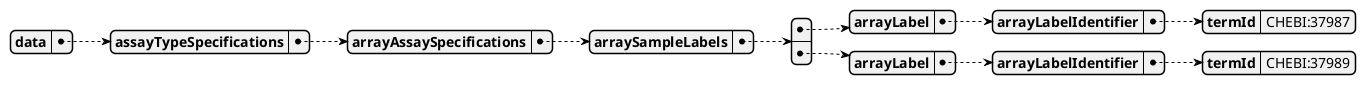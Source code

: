 @startjson

{
    "data": {
        "assayTypeSpecifications": {
            "arrayAssaySpecifications": {
                "arraySampleLabels": [
                    {
                        "arrayLabel": {
                            "arrayLabelIdentifier": {
                                "termId": "CHEBI:37987"
                            }
                        }
                    },
                    {
                        "arrayLabel": {
                            "arrayLabelIdentifier": {
                                "termId": "CHEBI:37989"
                            }
                        }
                    }
                ]
            }
        }
    }
}
@endjson